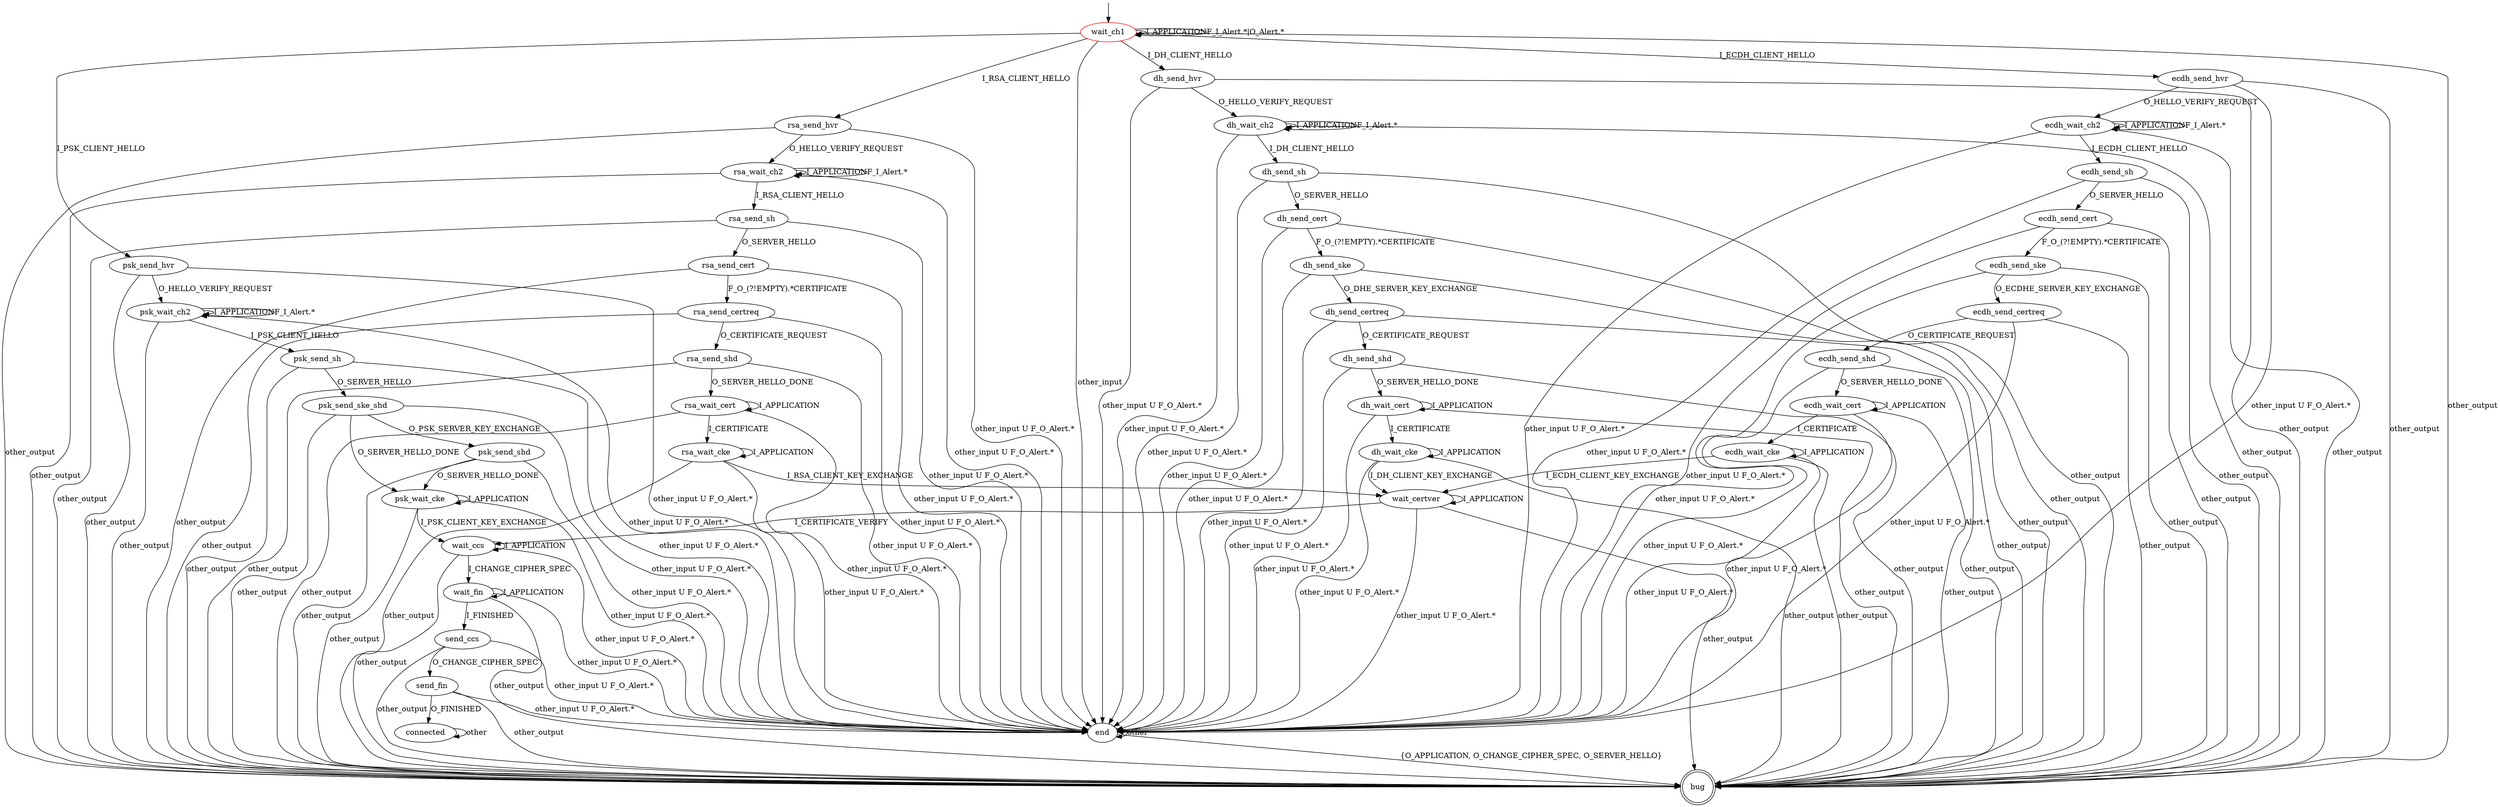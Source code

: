 digraph G {
label=""

wait_ch1 [color="red"]
connected []
wait_ch1 []
psk_send_hvr []
psk_wait_ch2 []
psk_send_sh []
psk_send_ske_shd []
psk_send_shd []
psk_wait_cke []
rsa_send_hvr []
rsa_wait_ch2 []
rsa_send_sh []
rsa_send_cert []
rsa_send_certreq []
rsa_send_shd []
rsa_wait_cert []
rsa_wait_cke []
dh_send_hvr []
dh_wait_ch2 []
dh_send_sh []
dh_send_cert []
dh_send_ske []
dh_send_certreq []
dh_send_shd []
dh_wait_cert []
dh_wait_cke []
ecdh_send_hvr []
ecdh_wait_ch2 []
ecdh_send_sh []
ecdh_send_cert []
ecdh_send_ske []
ecdh_send_certreq []
ecdh_send_shd []
ecdh_wait_cert []
ecdh_wait_cke []
rsa_wait_cke []
wait_certver []
wait_ccs []
wait_fin []
wait_fin []
send_ccs []
send_fin []
end []
bug [shape="doublecircle"]

wait_ch1 -> psk_send_hvr [label="I_PSK_CLIENT_HELLO"]
wait_ch1 -> wait_ch1 [label="I_APPLICATION"]
wait_ch1 -> wait_ch1 [label="F_I_Alert.*|O_Alert.*"]

psk_send_hvr -> psk_wait_ch2 [label="O_HELLO_VERIFY_REQUEST"]

psk_wait_ch2 -> psk_send_sh [label="I_PSK_CLIENT_HELLO"]
psk_wait_ch2 -> psk_wait_ch2 [label="I_APPLICATION"]
psk_wait_ch2 -> psk_wait_ch2 [label="F_I_Alert.*"]

psk_send_sh -> psk_send_ske_shd [label="O_SERVER_HELLO"]
psk_send_ske_shd -> psk_send_shd [label="O_PSK_SERVER_KEY_EXCHANGE"]
psk_send_ske_shd -> psk_wait_cke [label="O_SERVER_HELLO_DONE"]
psk_send_shd -> psk_wait_cke [label="O_SERVER_HELLO_DONE"]

psk_wait_cke -> wait_ccs [label="I_PSK_CLIENT_KEY_EXCHANGE"]
psk_wait_cke -> psk_wait_cke [label="I_APPLICATION"]

wait_ch1 -> rsa_send_hvr [label="I_RSA_CLIENT_HELLO"]

rsa_send_hvr -> rsa_wait_ch2 [label="O_HELLO_VERIFY_REQUEST"]

rsa_wait_ch2 -> rsa_send_sh [label="I_RSA_CLIENT_HELLO"]
rsa_wait_ch2 -> rsa_wait_ch2 [label="I_APPLICATION"]
rsa_wait_ch2 -> rsa_wait_ch2 [label="F_I_Alert.*"]

rsa_send_sh -> rsa_send_cert [label="O_SERVER_HELLO"]
rsa_send_cert -> rsa_send_certreq [label="F_O_(?!EMPTY).*CERTIFICATE"]
rsa_send_certreq -> rsa_send_shd [label="O_CERTIFICATE_REQUEST"]
rsa_send_shd -> rsa_wait_cert [label="O_SERVER_HELLO_DONE"]

rsa_wait_cert -> rsa_wait_cke [label="I_CERTIFICATE"]
rsa_wait_cert -> rsa_wait_cert [label="I_APPLICATION"]
rsa_wait_cke -> wait_certver [label="I_RSA_CLIENT_KEY_EXCHANGE"]
rsa_wait_cke -> rsa_wait_cke [label="I_APPLICATION"]

wait_ch1 -> dh_send_hvr [label="I_DH_CLIENT_HELLO"]

dh_send_hvr -> dh_wait_ch2 [label="O_HELLO_VERIFY_REQUEST"]

dh_wait_ch2 -> dh_send_sh [label="I_DH_CLIENT_HELLO"]
dh_wait_ch2 -> dh_wait_ch2 [label="I_APPLICATION"]
dh_wait_ch2 -> dh_wait_ch2 [label="F_I_Alert.*"]

dh_send_sh -> dh_send_cert [label="O_SERVER_HELLO"]
dh_send_cert -> dh_send_ske [label="F_O_(?!EMPTY).*CERTIFICATE"]
dh_send_ske -> dh_send_certreq [label="O_DHE_SERVER_KEY_EXCHANGE"]
dh_send_certreq -> dh_send_shd [label="O_CERTIFICATE_REQUEST"]
dh_send_shd -> dh_wait_cert [label="O_SERVER_HELLO_DONE"]

dh_wait_cert -> dh_wait_cke [label="I_CERTIFICATE"]
dh_wait_cert -> dh_wait_cert [label="I_APPLICATION"]
dh_wait_cke -> wait_certver [label="I_DH_CLIENT_KEY_EXCHANGE"]
dh_wait_cke -> dh_wait_cke [label="I_APPLICATION"]


wait_ch1 -> ecdh_send_hvr [label="I_ECDH_CLIENT_HELLO"]

ecdh_send_hvr -> ecdh_wait_ch2 [label="O_HELLO_VERIFY_REQUEST"]

ecdh_wait_ch2 -> ecdh_send_sh [label="I_ECDH_CLIENT_HELLO"]
ecdh_wait_ch2 -> ecdh_wait_ch2 [label="I_APPLICATION"]
ecdh_wait_ch2 -> ecdh_wait_ch2 [label="F_I_Alert.*"]

ecdh_send_sh -> ecdh_send_cert [label="O_SERVER_HELLO"]
ecdh_send_cert -> ecdh_send_ske [label="F_O_(?!EMPTY).*CERTIFICATE"]
ecdh_send_ske -> ecdh_send_certreq [label="O_ECDHE_SERVER_KEY_EXCHANGE"]
ecdh_send_certreq -> ecdh_send_shd [label="O_CERTIFICATE_REQUEST"]
ecdh_send_shd -> ecdh_wait_cert [label="O_SERVER_HELLO_DONE"]

ecdh_wait_cert -> ecdh_wait_cke [label="I_CERTIFICATE"]
ecdh_wait_cert -> ecdh_wait_cert[label="I_APPLICATION"]
ecdh_wait_cke -> wait_certver [label="I_ECDH_CLIENT_KEY_EXCHANGE"]
ecdh_wait_cke -> ecdh_wait_cke[label="I_APPLICATION"]


wait_certver -> wait_ccs [label="I_CERTIFICATE_VERIFY"]
wait_certver -> wait_certver[label="I_APPLICATION"]
wait_ccs -> wait_fin [label="I_CHANGE_CIPHER_SPEC"]
wait_ccs -> wait_ccs[label="I_APPLICATION"]
wait_fin -> send_ccs [label="I_FINISHED"]
wait_fin -> wait_fin[label="I_APPLICATION"]

send_ccs -> send_fin [label="O_CHANGE_CIPHER_SPEC"]
send_fin -> connected [label="O_FINISHED"] 

connected -> connected [label="other"]

end -> end [label="other"]
end -> bug [label="{O_APPLICATION, O_CHANGE_CIPHER_SPEC, O_SERVER_HELLO}"]


wait_ch1 -> end [label="other_input"]
psk_send_hvr -> end [label="other_input U F_O_Alert.*"]
psk_wait_ch2 -> end [label="other_input U F_O_Alert.*"]
psk_send_sh -> end [label="other_input U F_O_Alert.*"]
psk_send_ske_shd -> end [label="other_input U F_O_Alert.*"]
psk_send_shd -> end [label="other_input U F_O_Alert.*"]
psk_wait_cke -> end [label="other_input U F_O_Alert.*"]
rsa_send_hvr -> end [label="other_input U F_O_Alert.*"]
rsa_wait_ch2 -> end [label="other_input U F_O_Alert.*"]
rsa_send_sh -> end [label="other_input U F_O_Alert.*"]
rsa_send_cert -> end [label="other_input U F_O_Alert.*"]
rsa_send_certreq -> end [label="other_input U F_O_Alert.*"]
rsa_send_shd -> end [label="other_input U F_O_Alert.*"]
rsa_wait_cert -> end [label="other_input U F_O_Alert.*"]
rsa_wait_cke -> end [label="other_input U F_O_Alert.*"]
dh_send_hvr -> end [label="other_input U F_O_Alert.*"]
dh_wait_ch2 -> end [label="other_input U F_O_Alert.*"]
dh_send_sh -> end [label="other_input U F_O_Alert.*"]
dh_send_cert -> end [label="other_input U F_O_Alert.*"]
dh_send_ske -> end [label="other_input U F_O_Alert.*"]
dh_send_certreq -> end [label="other_input U F_O_Alert.*"]
dh_send_shd -> end [label="other_input U F_O_Alert.*"]
dh_wait_cert -> end [label="other_input U F_O_Alert.*"]
dh_wait_cke -> end [label="other_input U F_O_Alert.*"]
ecdh_send_hvr -> end [label="other_input U F_O_Alert.*"]
ecdh_wait_ch2 -> end [label="other_input U F_O_Alert.*"]
ecdh_send_sh -> end [label="other_input U F_O_Alert.*"]
ecdh_send_cert -> end [label="other_input U F_O_Alert.*"]
ecdh_send_ske -> end [label="other_input U F_O_Alert.*"]
ecdh_send_certreq -> end [label="other_input U F_O_Alert.*"]
ecdh_send_shd -> end [label="other_input U F_O_Alert.*"]
ecdh_wait_cert -> end [label="other_input U F_O_Alert.*"]
ecdh_wait_cke -> end [label="other_input U F_O_Alert.*"]
wait_certver -> end [label="other_input U F_O_Alert.*"]
wait_ccs -> end [label="other_input U F_O_Alert.*"]
wait_fin -> end [label="other_input U F_O_Alert.*"]
send_ccs -> end [label="other_input U F_O_Alert.*"]
send_fin -> end [label="other_input U F_O_Alert.*"]

wait_ch1 -> bug [label="other_output"]
psk_send_hvr -> bug [label="other_output"]
psk_wait_ch2 -> bug [label="other_output"]
psk_send_sh -> bug [label="other_output"]
psk_send_ske_shd -> bug [label="other_output"]
psk_send_shd -> bug [label="other_output"]
psk_wait_cke -> bug [label="other_output"]
rsa_send_hvr -> bug [label="other_output"]
rsa_wait_ch2 -> bug [label="other_output"]
rsa_send_sh -> bug [label="other_output"]
rsa_send_cert -> bug [label="other_output"]
rsa_send_certreq -> bug [label="other_output"]
rsa_send_shd -> bug [label="other_output"]
rsa_wait_cert -> bug [label="other_output"]
rsa_wait_cke -> bug [label="other_output"]
dh_send_hvr -> bug [label="other_output"]
dh_wait_ch2 -> bug [label="other_output"]
dh_send_sh -> bug [label="other_output"]
dh_send_cert -> bug [label="other_output"]
dh_send_ske -> bug [label="other_output"]
dh_send_certreq -> bug [label="other_output"]
dh_send_shd -> bug [label="other_output"]
dh_wait_cert -> bug [label="other_output"]
dh_wait_cke -> bug [label="other_output"]
ecdh_send_hvr -> bug [label="other_output"]
ecdh_wait_ch2 -> bug [label="other_output"]
ecdh_send_sh -> bug [label="other_output"]
ecdh_send_cert -> bug [label="other_output"]
ecdh_send_ske -> bug [label="other_output"]
ecdh_send_certreq -> bug [label="other_output"]
ecdh_send_shd -> bug [label="other_output"]
ecdh_wait_cert -> bug [label="other_output"]
ecdh_wait_cke -> bug [label="other_output"]
wait_certver -> bug [label="other_output"]
wait_ccs -> bug [label="other_output"]
wait_fin -> bug [label="other_output"]
send_ccs -> bug [label="other_output"]
send_fin -> bug [label="other_output"]

__start0 [label="" shape="none" width="0" height="0"];
__start0 -> wait_ch1;
}